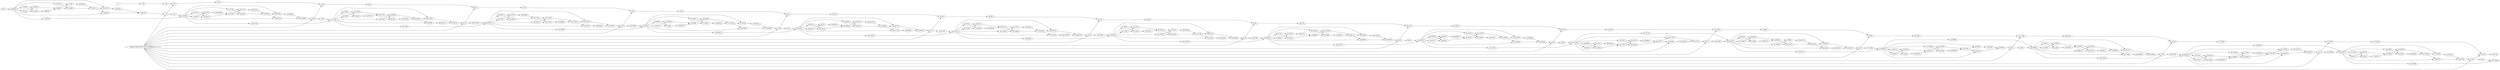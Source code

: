 digraph {
rankdir = "LR"
"aa" [label="aa [719]"]
"ab" [label="ab [3071]"]
"ac" [label="ac [527]"]
"ad" [label="ad [65008]"]
"ae" [label="ae [2544]"]
"af" [label="af [8190]"]
"ag" [label="ag [112]"]
"ah" [label="ah [65423]"]
"ai" [label="ai [8078]"]
"aj" [label="aj [24574]"]
"ak" [label="ak [6536]"]
"al" [label="al [58999]"]
"am" [label="am [18038]"]
"an" [label="an [0]"]
"ao" [label="ao [0]"]
"ap" [label="ap [0]"]
"aq" [label="aq [11516]"]
"cb24ac55-3690-4e49-8759-b3751db480b5" [label="cb24ac55-3690-4e49-8759-b3751db480b5 [1]"]
"ar" [label="ar [0]"]
"as" [label="as [11516]"]
"at" [label="at [2879]"]
"au" [label="au [1439]"]
"av" [label="av [359]"]
"aw" [label="aw [1535]"]
"ax" [label="ax [263]"]
"ay" [label="ay [65272]"]
"az" [label="az [1272]"]
"ba" [label="ba [4095]"]
"bb" [label="bb [56]"]
"bc" [label="bc [65479]"]
"bd" [label="bd [4039]"]
"be" [label="be [12287]"]
"bf" [label="bf [3268]"]
"bg" [label="bg [62267]"]
"bh" [label="bh [9019]"]
"bi" [label="bi [1]"]
"bj" [label="bj [0]"]
"bk" [label="bk [1]"]
"bl" [label="bl [5758]"]
"bm" [label="bm [32768]"]
"bn" [label="bn [38526]"]
"bo" [label="bo [9631]"]
"bp" [label="bp [4815]"]
"bq" [label="bq [1203]"]
"br" [label="br [5887]"]
"bs" [label="bs [131]"]
"bt" [label="bt [65404]"]
"bu" [label="bu [5756]"]
"bv" [label="bv [14335]"]
"bw" [label="bw [1052]"]
"bx" [label="bx [64483]"]
"by" [label="by [13283]"]
"bz" [label="bz [47103]"]
"ca" [label="ca [4706]"]
"cb" [label="cb [60829]"]
"cc" [label="cc [42397]"]
"a" [label="a [14134]"]
"cd" [label="cd [1]"]
"ce" [label="ce [2]"]
"b" [label="b [46065]"]
"c" [label="c [0]"]
"cf" [label="cf [3]"]
"cg" [label="cg [19263]"]
"d" [label="d [11516]"]
"e" [label="e [5758]"]
"ch" [label="ch [32768]"]
"ci" [label="ci [52031]"]
"f" [label="f [1439]"]
"cj" [label="cj [13007]"]
"g" [label="g [6143]"]
"ck" [label="ck [6503]"]
"h" [label="h [1054]"]
"cl" [label="cl [1625]"]
"i" [label="i [64481]"]
"j" [label="j [5089]"]
"cm" [label="cm [8063]"]
"cn" [label="cn [65]"]
"k" [label="k [16381]"]
"l" [label="l [224]"]
"co" [label="co [65470]"]
"cp" [label="cp [7998]"]
"m" [label="m [65311]"]
"cq" [label="cq [16383]"]
"n" [label="n [16157]"]
"o" [label="o [49149]"]
"cr" [label="cr [4622]"]
"p" [label="p [13073]"]
"cs" [label="cs [60913]"]
"ct" [label="ct [11761]"]
"q" [label="q [52462]"]
"cu" [label="cu [61439]"]
"r" [label="r [36076]"]
"s" [label="s [0]"]
"cv" [label="cv [2353]"]
"t" [label="t [0]"]
"cw" [label="cw [63182]"]
"u" [label="u [0]"]
"cx" [label="cx [59086]"]
"cy" [label="cy [0]"]
"v" [label="v [23032]"]
"cz" [label="cz [6]"]
"w" [label="w [0]"]
"x" [label="x [23032]"]
"y" [label="y [5758]"]
"z" [label="z [2879]"]
"da" [label="da [6]"]
"db" [label="db [26015]"]
"dc" [label="dc [0]"]
"dd" [label="dd [26015]"]
"de" [label="de [6503]"]
"df" [label="df [3251]"]
"dg" [label="dg [812]"]
"dh" [label="dh [4031]"]
"di" [label="di [32]"]
"dj" [label="dj [65503]"]
"dk" [label="dk [3999]"]
"dl" [label="dl [8191]"]
"dm" [label="dm [2311]"]
"dn" [label="dn [63224]"]
"do" [label="do [5880]"]
"dp" [label="dp [30719]"]
"dq" [label="dq [1176]"]
"dr" [label="dr [64359]"]
"ds" [label="ds [29543]"]
"dt" [label="dt [1]"]
"du" [label="du [12]"]
"dv" [label="dv [13]"]
"dw" [label="dw [13007]"]
"dx" [label="dx [32768]"]
"dy" [label="dy [45775]"]
"dz" [label="dz [11443]"]
"ea" [label="ea [5721]"]
"eb" [label="eb [1430]"]
"ec" [label="ec [6111]"]
"ed" [label="ed [1040]"]
"ee" [label="ee [64495]"]
"ef" [label="ef [5071]"]
"eg" [label="eg [16383]"]
"eh" [label="eh [131]"]
"ei" [label="ei [65404]"]
"ej" [label="ej [16252]"]
"ek" [label="ek [49151]"]
"el" [label="el [12876]"]
"em" [label="em [52659]"]
"en" [label="en [36275]"]
"eo" [label="eo [1]"]
"ep" [label="ep [26]"]
"eq" [label="eq [27]"]
"er" [label="er [22887]"]
"es" [label="es [32768]"]
"et" [label="et [55655]"]
"eu" [label="eu [13913]"]
"ev" [label="ev [6956]"]
"ew" [label="ew [1739]"]
"ex" [label="ex [8175]"]
"ey" [label="ey [520]"]
"ez" [label="ez [65015]"]
"fa" [label="fa [7655]"]
"fb" [label="fb [16383]"]
"fc" [label="fc [5185]"]
"fd" [label="fd [60350]"]
"fe" [label="fe [11198]"]
"ff" [label="ff [64511]"]
"fg" [label="fg [2342]"]
"fh" [label="fh [63193]"]
"fi" [label="fi [62169]"]
"fj" [label="fj [1]"]
"fk" [label="fk [54]"]
"fl" [label="fl [55]"]
"fm" [label="fm [27827]"]
"fn" [label="fn [32768]"]
"fo" [label="fo [60595]"]
"fp" [label="fp [15148]"]
"fq" [label="fq [7574]"]
"fr" [label="fr [1893]"]
"fs" [label="fs [8183]"]
"ft" [label="ft [1284]"]
"fu" [label="fu [64251]"]
"fv" [label="fv [6899]"]
"fw" [label="fw [15359]"]
"fx" [label="fx [6688]"]
"fy" [label="fy [58847]"]
"fz" [label="fz [8671]"]
"ga" [label="ga [60927]"]
"gb" [label="gb [8339]"]
"gc" [label="gc [57196]"]
"gd" [label="gd [52588]"]
"ge" [label="ge [0]"]
"gf" [label="gf [110]"]
"gg" [label="gg [110]"]
"gh" [label="gh [30297]"]
"gi" [label="gi [0]"]
"gj" [label="gj [30297]"]
"gk" [label="gk [7574]"]
"gl" [label="gl [3787]"]
"gm" [label="gm [946]"]
"gn" [label="gn [4091]"]
"go" [label="go [642]"]
"gp" [label="gp [64893]"]
"gq" [label="gq [3449]"]
"gr" [label="gr [7679]"]
"gs" [label="gs [3344]"]
"gt" [label="gt [62191]"]
"gu" [label="gu [4335]"]
"gv" [label="gv [30463]"]
"gw" [label="gw [4169]"]
"gx" [label="gx [61366]"]
"gy" [label="gy [26294]"]
"gz" [label="gz [0]"]
"ha" [label="ha [220]"]
"hb" [label="hb [220]"]
"hc" [label="hc [15148]"]
"hd" [label="hd [0]"]
"he" [label="he [15148]"]
"hf" [label="hf [3787]"]
"hg" [label="hg [1893]"]
"hh" [label="hh [473]"]
"hi" [label="hi [2045]"]
"hj" [label="hj [321]"]
"hk" [label="hk [65214]"]
"hl" [label="hl [1724]"]
"hm" [label="hm [3839]"]
"hn" [label="hn [1672]"]
"ho" [label="ho [63863]"]
"hp" [label="hp [2167]"]
"hq" [label="hq [15231]"]
"hr" [label="hr [2084]"]
"hs" [label="hs [63451]"]
"ht" [label="ht [13147]"]
"hu" [label="hu [1]"]
"hv" [label="hv [440]"]
"hw" [label="hw [441]"]
"hx" [label="hx [7574]"]
"hy" [label="hy [32768]"]
"hz" [label="hz [40342]"]
"ia" [label="ia [10085]"]
"ib" [label="ib [5042]"]
"ic" [label="ic [1260]"]
"id" [label="id [6142]"]
"ie" [label="ie [160]"]
"if" [label="if [65375]"]
"ig" [label="ig [5982]"]
"ih" [label="ih [14207]"]
"ii" [label="ii [1860]"]
"ij" [label="ij [63675]"]
"ik" [label="ik [12347]"]
"il" [label="il [48575]"]
"im" [label="im [4114]"]
"in" [label="in [61421]"]
"io" [label="io [44461]"]
"ip" [label="ip [1]"]
"iq" [label="iq [882]"]
"ir" [label="ir [883]"]
"is" [label="is [20171]"]
"it" [label="it [32768]"]
"iu" [label="iu [52939]"]
"iv" [label="iv [13234]"]
"iw" [label="iw [6617]"]
"ix" [label="ix [1654]"]
"iy" [label="iy [8191]"]
"iz" [label="iz [80]"]
"ja" [label="ja [65455]"]
"jb" [label="jb [8111]"]
"jc" [label="jc [16319]"]
"jd" [label="jd [5026]"]
"je" [label="je [60509]"]
"jf" [label="jf [11293]"]
"jg" [label="jg [61151]"]
"jh" [label="jh [3081]"]
"ji" [label="ji [62454]"]
"jj" [label="jj [58070]"]
"jk" [label="jk [0]"]
"jl" [label="jl [1766]"]
"jm" [label="jm [1766]"]
"jn" [label="jn [26469]"]
"jo" [label="jo [0]"]
"jp" [label="jp [26469]"]
"jq" [label="jq [6617]"]
"jr" [label="jr [3308]"]
"js" [label="js [827]"]
"jt" [label="jt [4095]"]
"ju" [label="ju [40]"]
"jv" [label="jv [65495]"]
"jw" [label="jw [4055]"]
"jx" [label="jx [8159]"]
"jy" [label="jy [2513]"]
"jz" [label="jz [63022]"]
"ka" [label="ka [5646]"]
"kb" [label="kb [30575]"]
"kc" [label="kc [1540]"]
"kd" [label="kd [63995]"]
"ke" [label="ke [29035]"]
"kf" [label="kf [1]"]
"kg" [label="kg [3532]"]
"kh" [label="kh [3533]"]
"ki" [label="ki [13234]"]
"kj" [label="kj [32768]"]
"kk" [label="kk [46002]"]
"kl" [label="kl [11500]"]
"km" [label="km [5750]"]
"kn" [label="kn [1437]"]
"ko" [label="ko [6143]"]
"kp" [label="kp [1044]"]
"kq" [label="kq [64491]"]
"kr" [label="kr [5099]"]
"ks" [label="ks [16367]"]
"kt" [label="kt [232]"]
"ku" [label="ku [65303]"]
"kv" [label="kv [16135]"]
"kw" [label="kw [49079]"]
"kx" [label="kx [13058]"]
"ky" [label="ky [52477]"]
"kz" [label="kz [36021]"]
"la" [label="la [1]"]
"lb" [label="lb [7066]"]
"lc" [label="lc [7067]"]
"ld" [label="ld [23001]"]
"le" [label="le [32768]"]
"lf" [label="lf [55769]"]
"lg" [label="lg [13942]"]
"lh" [label="lh [6971]"]
"li" [label="li [1742]"]
"lj" [label="lj [8191]"]
"lk" [label="lk [522]"]
"ll" [label="ll [65013]"]
"lm" [label="lm [7669]"]
"ln" [label="ln [16375]"]
"lo" [label="lo [5236]"]
"lp" [label="lp [60299]"]
"lq" [label="lq [11139]"]
"lr" [label="lr [64475]"]
"ls" [label="ls [2433]"]
"lt" [label="lt [63102]"]
"lu" [label="lu [62042]"]
"lv" [label="lv [0]"]
"lw" [label="lw [14134]"]
"lx" [label="lx [14134]"]
"ly" [label="ly [27884]"]
"lz" [label="lz [0]"]
"ma" [label="ma [27884]"]
"bn"->"bo"
"lf"->"ly"
"fo"->"fq"
"cj"->"cq"
"cp"->"cq"
"fo"->"ga"
"fz"->"ga"
"t"->"u"
"s"->"u"
"lx"->"a"
"ax"->"ay"
"he"->"hf"
"lf"->"lr"
"lq"->"lr"
"lr"->"lu"
"lt"->"lu"
"dy"->"ek"
"ej"->"ek"
"cb24ac55-3690-4e49-8759-b3751db480b5"->"cy"
"cx"->"cy"
"hb"->"hv"
"cb24ac55-3690-4e49-8759-b3751db480b5"->"bi"
"bh"->"bi"
"ih"->"ik"
"ij"->"ik"
"c"->"t"
"ea"->"ed"
"eb"->"ed"
"km"->"ko"
"kn"->"ko"
"bw"->"bx"
"ci"->"cu"
"ct"->"cu"
"p"->"q"
"lw"->"lx"
"lv"->"lx"
"lo"->"lp"
"fp"->"fw"
"fv"->"fw"
"o"->"r"
"q"->"r"
"dh"->"dk"
"dj"->"dk"
"ap"->"bj"
"bk"->"ce"
"ii"->"ij"
"gh"->"gj"
"gi"->"gj"
"kk"->"ld"
"lc"->"lw"
"lb"->"lc"
"la"->"lc"
"cb24ac55-3690-4e49-8759-b3751db480b5"->"an"
"am"->"an"
"gn"->"gq"
"gp"->"gq"
"lf"->"lh"
"e"->"g"
"f"->"g"
"lg"->"lo"
"lm"->"lo"
"ci"->"db"
"cf"->"cz"
"bn"->"cg"
"et"->"fg"
"fe"->"fg"
"is"->"iu"
"it"->"iu"
"kw"->"kz"
"ky"->"kz"
"ck"->"cn"
"cl"->"cn"
"bj"->"bk"
"bi"->"bk"
"gj"->"hc"
"iu"->"jh"
"jf"->"jh"
"bs"->"bt"
"kk"->"kw"
"kv"->"kw"
"ks"->"kv"
"ku"->"kv"
"hz"->"il"
"ik"->"il"
"b"->"v"
"iu"->"jn"
"fo"->"fr"
"be"->"bh"
"bg"->"bh"
"ga"->"gd"
"gc"->"gd"
"hf"->"hm"
"hl"->"hm"
"ld"->"lf"
"le"->"lf"
"as"->"av"
"fm"->"fo"
"fn"->"fo"
"hm"->"hp"
"ho"->"hp"
"lg"->"ln"
"lm"->"ln"
"kx"->"ky"
"kk"->"km"
"ek"->"en"
"em"->"en"
"ft"->"fu"
"jh"->"ji"
"jn"->"jp"
"jo"->"jp"
"gj"->"gw"
"gu"->"gw"
"d"->"l"
"j"->"l"
"et"->"fm"
"jq"->"jx"
"jw"->"jx"
"ep"->"eq"
"eo"->"eq"
"lv"->"lz"
"ey"->"ez"
"jp"->"jq"
"eg"->"ej"
"ei"->"ej"
"dm"->"dn"
"jp"->"kc"
"ka"->"kc"
"as"->"bf"
"bd"->"bf"
"fk"->"fl"
"fj"->"fl"
"dw"->"dy"
"dx"->"dy"
"lj"->"lm"
"ll"->"lm"
"ec"->"ef"
"ee"->"ef"
"fq"->"ft"
"fr"->"ft"
"kp"->"kq"
"ki"->"kk"
"kj"->"kk"
"cz"->"da"
"cy"->"da"
"as"->"au"
"an"->"ar"
"fj"->"fn"
"cb24ac55-3690-4e49-8759-b3751db480b5"->"fj"
"fi"->"fj"
"he"->"hx"
"lf"->"lg"
"kf"->"kj"
"dz"->"eh"
"ef"->"eh"
"ib"->"id"
"ic"->"id"
"lf"->"li"
"bp"->"br"
"bq"->"br"
"gs"->"gt"
"fo"->"gh"
"bz"->"cc"
"cb"->"cc"
"ea"->"ec"
"eb"->"ec"
"lf"->"ls"
"lq"->"ls"
"l"->"m"
"hz"->"ib"
"di"->"dj"
"lk"->"ll"
"jp"->"jr"
"jp"->"js"
"bf"->"bg"
"s"->"w"
"eq"->"fk"
"jl"->"jm"
"jk"->"jm"
"hz"->"im"
"ik"->"im"
"dz"->"eg"
"ef"->"eg"
"cb24ac55-3690-4e49-8759-b3751db480b5"->"gz"
"gy"->"gz"
"la"->"le"
"br"->"bu"
"bt"->"bu"
"cn"->"co"
"v"->"x"
"w"->"x"
"d"->"k"
"j"->"k"
"cb24ac55-3690-4e49-8759-b3751db480b5"->"ge"
"gd"->"ge"
"ia"->"ih"
"ig"->"ih"
"go"->"gp"
"ed"->"ee"
"jq"->"jy"
"jw"->"jy"
"et"->"ff"
"fe"->"ff"
"aw"->"az"
"ay"->"az"
"ff"->"fi"
"fh"->"fi"
"ir"->"jl"
"gg"->"ha"
"x"->"y"
"db"->"dd"
"dc"->"dd"
"bl"->"bn"
"bm"->"bn"
"ib"->"ie"
"ic"->"ie"
"x"->"z"
"lh"->"lk"
"li"->"lk"
"ce"->"cf"
"cd"->"cf"
"bb"->"bc"
"hi"->"hl"
"hk"->"hl"
"gb"->"gc"
"cb24ac55-3690-4e49-8759-b3751db480b5"->"s"
"r"->"s"
"fw"->"fz"
"fy"->"fz"
"fb"->"fe"
"fd"->"fe"
"cb24ac55-3690-4e49-8759-b3751db480b5"->"eo"
"en"->"eo"
"z"->"ab"
"aa"->"ab"
"bi"->"bm"
"hg"->"hi"
"hh"->"hi"
"kh"->"lb"
"cg"->"ci"
"ch"->"ci"
"cb24ac55-3690-4e49-8759-b3751db480b5"->"la"
"kz"->"la"
"gf"->"gg"
"ge"->"gg"
"gj"->"gk"
"dd"->"de"
"ls"->"lt"
"lh"->"lj"
"li"->"lj"
"jr"->"jt"
"js"->"jt"
"au"->"ax"
"av"->"ax"
0->c
"he"->"hr"
"hp"->"hr"
"id"->"ig"
"if"->"ig"
"et"->"ew"
"bp"->"bs"
"bq"->"bs"
"e"->"h"
"f"->"h"
"ly"->"ma"
"lz"->"ma"
"cb24ac55-3690-4e49-8759-b3751db480b5"->"lv"
"lu"->"lv"
"jd"->"je"
"ha"->"hb"
"gz"->"hb"
"dy"->"er"
"iu"->"iv"
"hr"->"hs"
"as"->"bl"
"kk"->"kl"
"b"->"p"
"n"->"p"
"ln"->"lq"
"lp"->"lq"
"cj"->"cr"
"cp"->"cr"
"dl"->"do"
"dn"->"do"
"ci"->"cj"
"as"->"be"
"bd"->"be"
"ge"->"gi"
"hz"->"ic"
"dv"->"ep"
"kl"->"ks"
"kr"->"ks"
"gj"->"gv"
"gu"->"gv"
"he"->"hh"
"fg"->"fh"
"hg"->"hj"
"hh"->"hj"
"b"->"o"
"n"->"o"
"jk"->"jo"
"gz"->"hd"
"cy"->"dc"
"kk"->"kn"
"ci"->"ck"
"at"->"ba"
"az"->"ba"
"iu"->"iw"
"ko"->"kr"
"kq"->"kr"
"eh"->"ei"
"aq"->"as"
"ar"->"as"
"iy"->"jb"
"ja"->"jb"
"dd"->"df"
"bn"->"bp"
"cb24ac55-3690-4e49-8759-b3751db480b5"->"cd"
"cc"->"cd"
"at"->"bb"
"az"->"bb"
"x"->"aj"
"ai"->"aj"
"kk"->"kx"
"kv"->"kx"
"ao"->"ap"
"an"->"ap"
"dy"->"ea"
"x"->"aq"
"eu"->"fc"
"fa"->"fc"
"kl"->"kt"
"kr"->"kt"
"ia"->"ii"
"ig"->"ii"
"df"->"di"
"dg"->"di"
"fx"->"fy"
"k"->"n"
"m"->"n"
"bn"->"bq"
"km"->"kp"
"kn"->"kp"
"dt"->"dx"
"hz"->"ia"
"aj"->"am"
"al"->"am"
"cd"->"ch"
"hc"->"he"
"hd"->"he"
"he"->"hg"
"bn"->"bz"
"by"->"bz"
"kt"->"ku"
"z"->"ac"
"aa"->"ac"
"ak"->"al"
"cu"->"cx"
"cw"->"cx"
"ie"->"if"
"dy"->"dz"
"ip"->"it"
"de"->"dl"
"dk"->"dl"
"au"->"aw"
"av"->"aw"
"jg"->"jj"
"ji"->"jj"
"ci"->"cv"
"ct"->"cv"
"dy"->"eb"
"hx"->"hz"
"hy"->"hz"
"eu"->"fb"
"fa"->"fb"
"gj"->"gl"
"fo"->"gb"
"fz"->"gb"
"cb24ac55-3690-4e49-8759-b3751db480b5"->"jk"
"jj"->"jk"
"jp"->"kb"
"ka"->"kb"
"de"->"dm"
"dk"->"dm"
"ex"->"fa"
"ez"->"fa"
"df"->"dh"
"dg"->"dh"
"iv"->"jc"
"jb"->"jc"
"x"->"aa"
"hj"->"hk"
"im"->"in"
"fl"->"gf"
"hu"->"hy"
"iq"->"ir"
"ip"->"ir"
"iu"->"ix"
"fc"->"fd"
"el"->"em"
"ck"->"cm"
"cl"->"cm"
"et"->"ev"
"hw"->"iq"
"ci"->"cl"
"iv"->"jd"
"jb"->"jd"
"dd"->"dg"
"as"->"at"
"jy"->"jz"
"af"->"ai"
"ah"->"ai"
"cb24ac55-3690-4e49-8759-b3751db480b5"->"dt"
"ds"->"dt"
"jx"->"ka"
"jz"->"ka"
"da"->"du"
"fs"->"fv"
"fu"->"fv"
"jp"->"ki"
"iw"->"iz"
"ix"->"iz"
"iw"->"iy"
"ix"->"iy"
"eo"->"es"
"ev"->"ey"
"ew"->"ey"
"ba"->"bd"
"bc"->"bd"
"fp"->"fx"
"fv"->"fx"
"jc"->"jf"
"je"->"jf"
"et"->"eu"
"kg"->"kh"
"kf"->"kh"
"iu"->"jg"
"jf"->"jg"
"er"->"et"
"es"->"et"
"fo"->"fp"
"ca"->"cb"
"bv"->"by"
"bx"->"by"
"u"->"ao"
"cm"->"cp"
"co"->"cp"
"y"->"af"
"ae"->"af"
"bn"->"ca"
"by"->"ca"
"cb24ac55-3690-4e49-8759-b3751db480b5"->"kf"
"ke"->"kf"
"jt"->"jw"
"jv"->"jw"
"fq"->"fs"
"fr"->"fs"
"dy"->"el"
"ej"->"el"
"kc"->"kd"
"ev"->"ex"
"ew"->"ex"
"dd"->"dp"
"do"->"dp"
"cv"->"cw"
"gr"->"gu"
"gt"->"gu"
"dd"->"dw"
"gw"->"gx"
"iz"->"ja"
"cb24ac55-3690-4e49-8759-b3751db480b5"->"ip"
"io"->"ip"
"ag"->"ah"
"b"->"f"
"cr"->"cs"
"kb"->"ke"
"kd"->"ke"
"jr"->"ju"
"js"->"ju"
"cq"->"ct"
"cs"->"ct"
"il"->"io"
"in"->"io"
"ju"->"jv"
"du"->"dv"
"dt"->"dv"
"dd"->"dq"
"do"->"dq"
"b"->"d"
"jm"->"kg"
"dq"->"dr"
"bo"->"bv"
"bu"->"bv"
"gk"->"gr"
"gq"->"gr"
"he"->"hq"
"hp"->"hq"
"h"->"i"
"hf"->"hn"
"hl"->"hn"
"gv"->"gy"
"gx"->"gy"
"x"->"ak"
"ai"->"ak"
"bo"->"bw"
"bu"->"bw"
"hq"->"ht"
"hs"->"ht"
"hz"->"is"
"gj"->"gm"
"g"->"j"
"i"->"j"
"gk"->"gs"
"gq"->"gs"
"dp"->"ds"
"dr"->"ds"
"b"->"e"
"gl"->"go"
"gm"->"go"
"gl"->"gn"
"gm"->"gn"
"y"->"ag"
"ae"->"ag"
"hv"->"hw"
"hu"->"hw"
1674->b
"ab"->"ae"
"ad"->"ae"
"ac"->"ad"
"cb24ac55-3690-4e49-8759-b3751db480b5"->"hu"
"ht"->"hu"
"hn"->"ho"
}
